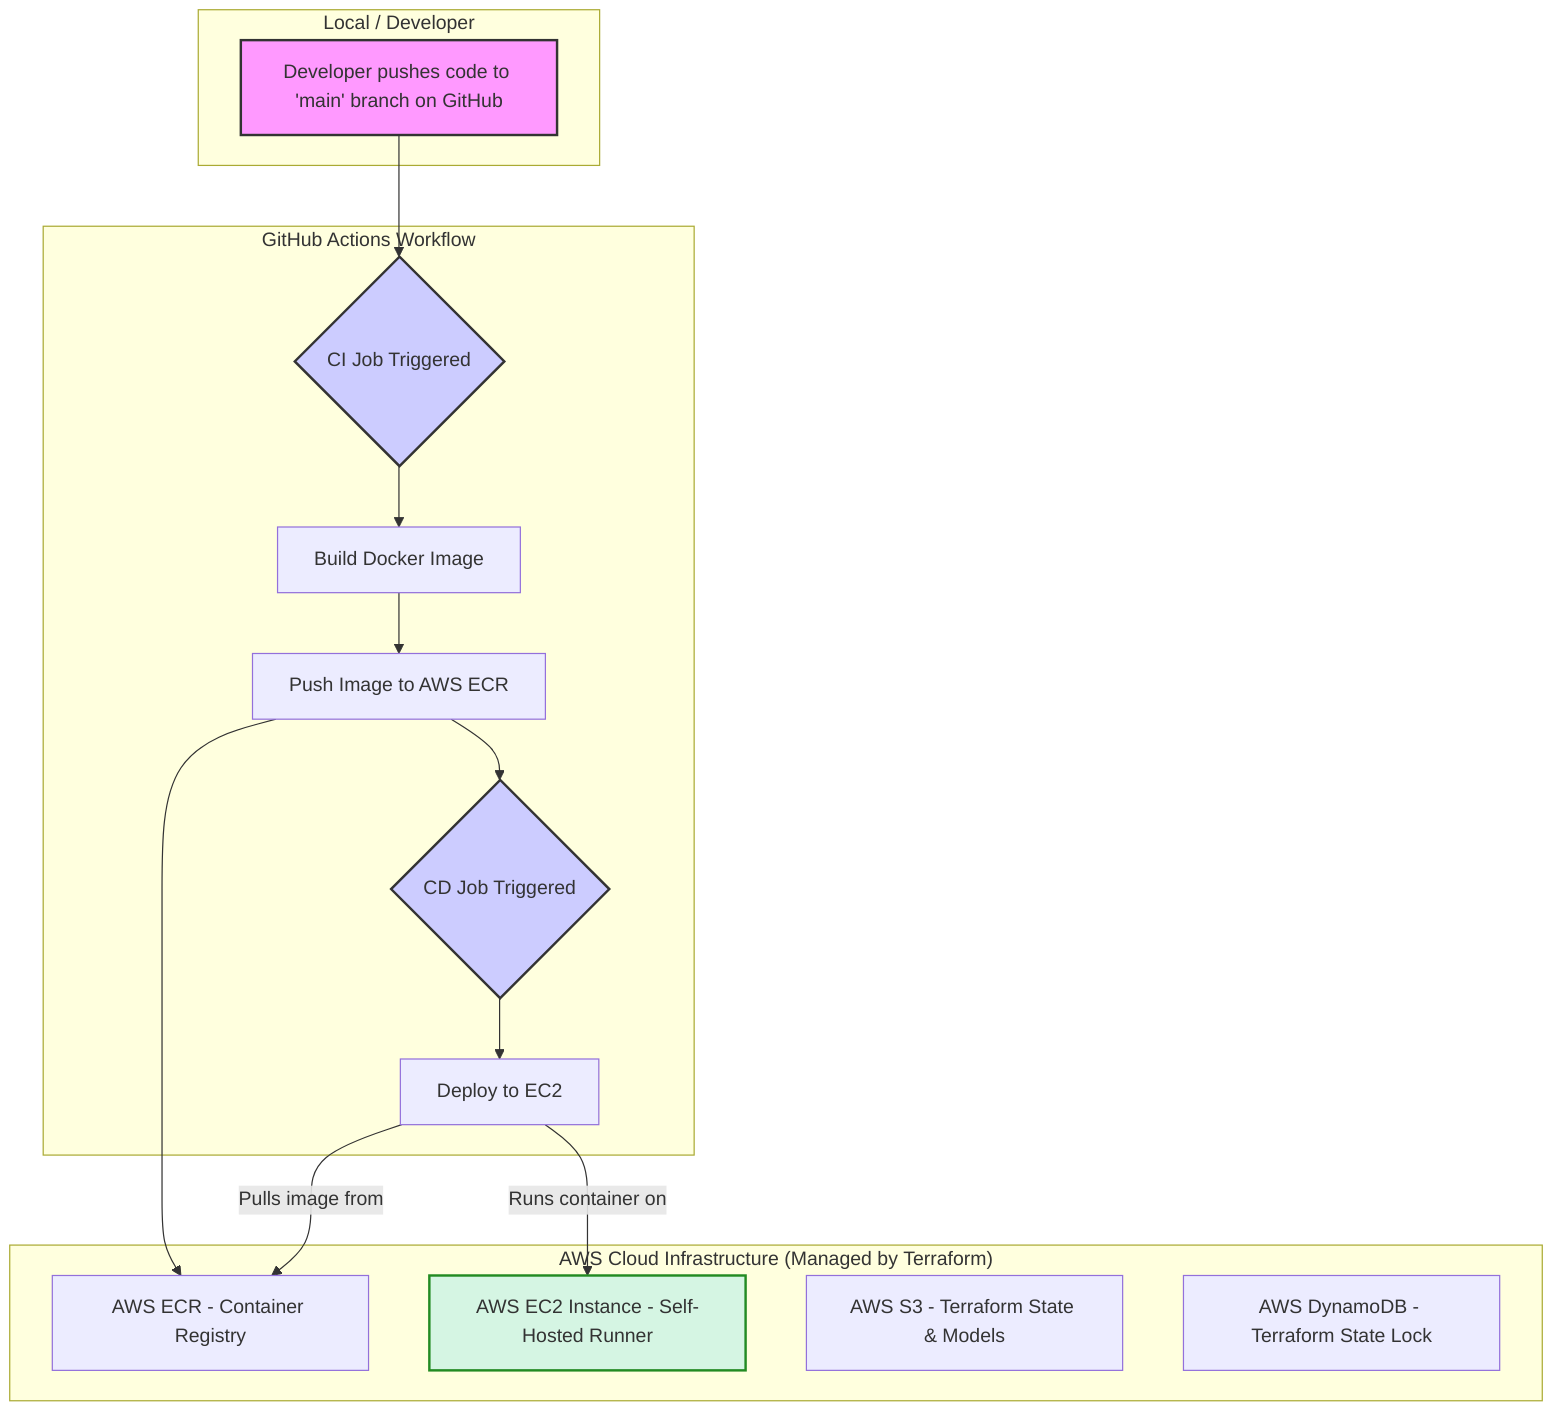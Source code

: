 flowchart TD
 subgraph subGraph0["Local / Developer"]
        A@{ label: "Developer pushes code to 'main' branch on GitHub" }
  end
 subgraph subGraph1["GitHub Actions Workflow"]
        B{"CI Job Triggered"}
        C["Build Docker Image"]
        D["Push Image to AWS ECR"]
        E{"CD Job Triggered"}
        F["Deploy to EC2"]
  end
 subgraph subGraph2[" AWS Cloud Infrastructure (Managed by Terraform)"]
        G["AWS ECR - Container Registry"]
        H["AWS EC2 Instance - Self-Hosted Runner"]
        I["AWS S3 - Terraform State & Models"]
        J["AWS DynamoDB - Terraform State Lock"]
  end
    A --> B
    B --> C
    C --> D
    D --> G & E
    E --> F
    F -- Pulls image from --> G
    F -- Runs container on --> H

    A@{ shape: rect}
    style A fill:#f9f,stroke:#333,stroke-width:2px
    style B fill:#ccf,stroke:#333,stroke-width:2px
    style E fill:#ccf,stroke:#333,stroke-width:2px
    style H fill:#d5f5e3,stroke:#228B22,stroke-width:2px